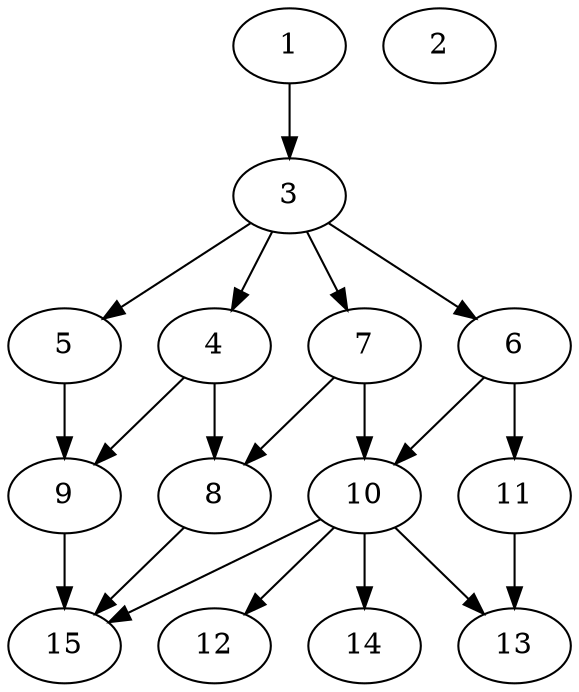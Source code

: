 // DAG automatically generated by daggen at Tue Aug  6 16:26:17 2019
// ./daggen --dot -n 15 --ccr 0.5 --fat 0.5 --regular 0.5 --density 0.9 --mindata 5242880 --maxdata 52428800 
digraph G {
  1 [size="101988352", alpha="0.04", expect_size="50994176"] 
  1 -> 3 [size ="50994176"]
  2 [size="20275200", alpha="0.02", expect_size="10137600"] 
  3 [size="21655552", alpha="0.08", expect_size="10827776"] 
  3 -> 4 [size ="10827776"]
  3 -> 5 [size ="10827776"]
  3 -> 6 [size ="10827776"]
  3 -> 7 [size ="10827776"]
  4 [size="47339520", alpha="0.10", expect_size="23669760"] 
  4 -> 8 [size ="23669760"]
  4 -> 9 [size ="23669760"]
  5 [size="102803456", alpha="0.19", expect_size="51401728"] 
  5 -> 9 [size ="51401728"]
  6 [size="72863744", alpha="0.16", expect_size="36431872"] 
  6 -> 10 [size ="36431872"]
  6 -> 11 [size ="36431872"]
  7 [size="58175488", alpha="0.20", expect_size="29087744"] 
  7 -> 8 [size ="29087744"]
  7 -> 10 [size ="29087744"]
  8 [size="49960960", alpha="0.02", expect_size="24980480"] 
  8 -> 15 [size ="24980480"]
  9 [size="25311232", alpha="0.08", expect_size="12655616"] 
  9 -> 15 [size ="12655616"]
  10 [size="28309504", alpha="0.08", expect_size="14154752"] 
  10 -> 12 [size ="14154752"]
  10 -> 13 [size ="14154752"]
  10 -> 14 [size ="14154752"]
  10 -> 15 [size ="14154752"]
  11 [size="20867072", alpha="0.15", expect_size="10433536"] 
  11 -> 13 [size ="10433536"]
  12 [size="40404992", alpha="0.07", expect_size="20202496"] 
  13 [size="49231872", alpha="0.19", expect_size="24615936"] 
  14 [size="87746560", alpha="0.07", expect_size="43873280"] 
  15 [size="40839168", alpha="0.19", expect_size="20419584"] 
}
